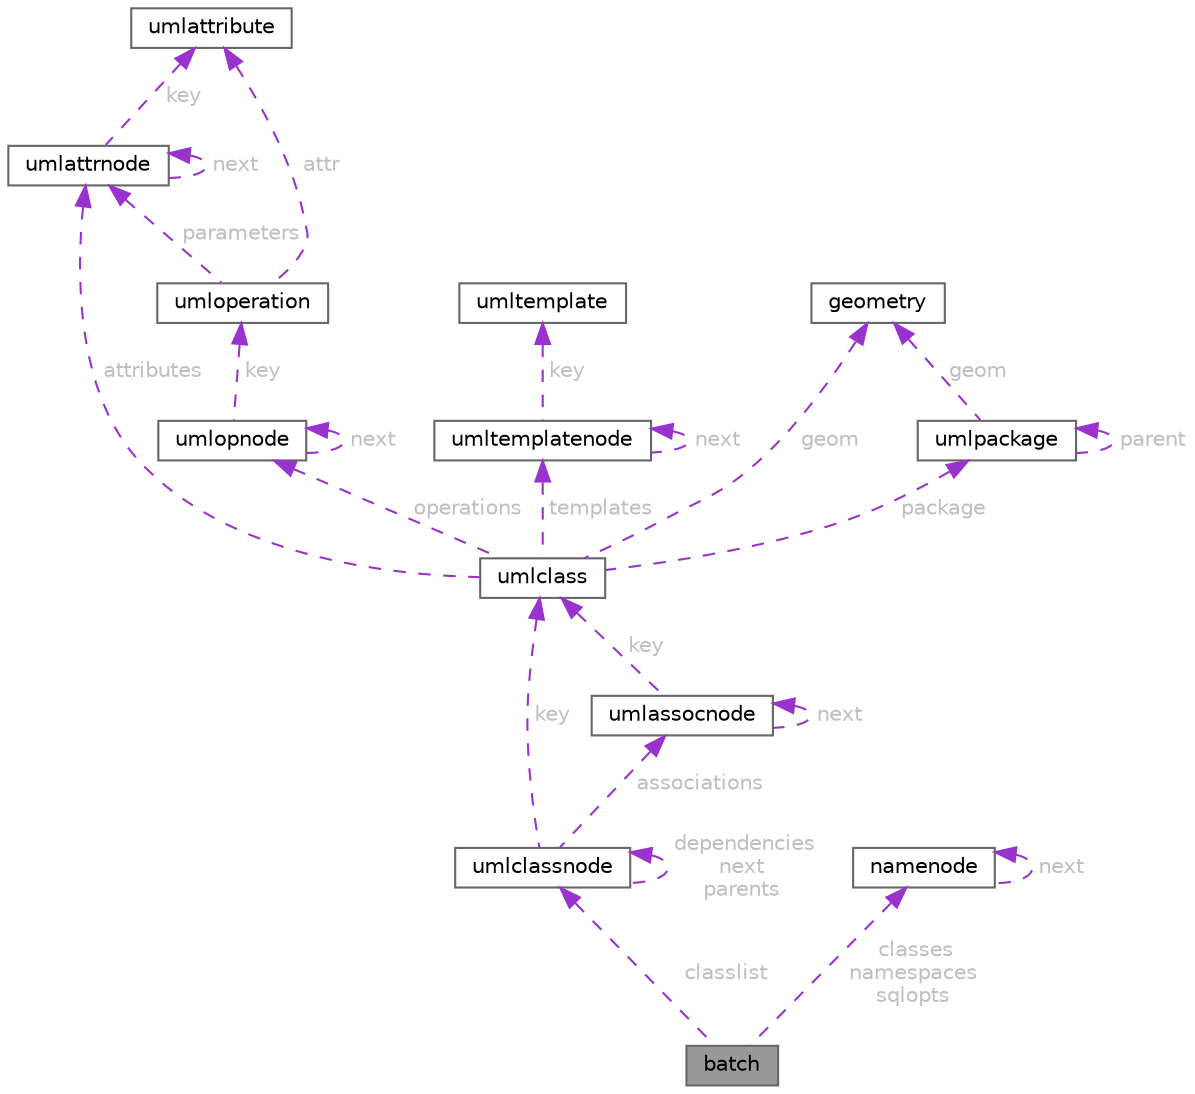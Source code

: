 digraph "batch"
{
 // LATEX_PDF_SIZE
  bgcolor="transparent";
  edge [fontname=Helvetica,fontsize=10,labelfontname=Helvetica,labelfontsize=10];
  node [fontname=Helvetica,fontsize=10,shape=box,height=0.2,width=0.4];
  Node1 [label="batch",height=0.2,width=0.4,color="gray40", fillcolor="grey60", style="filled", fontcolor="black",tooltip=" "];
  Node2 -> Node1 [dir="back",color="darkorchid3",style="dashed",label=" classlist",fontcolor="grey" ];
  Node2 [label="umlclassnode",height=0.2,width=0.4,color="gray40", fillcolor="white", style="filled",URL="$structumlclassnode.html",tooltip=" "];
  Node3 -> Node2 [dir="back",color="darkorchid3",style="dashed",label=" key",fontcolor="grey" ];
  Node3 [label="umlclass",height=0.2,width=0.4,color="gray40", fillcolor="white", style="filled",URL="$structumlclass.html",tooltip=" "];
  Node4 -> Node3 [dir="back",color="darkorchid3",style="dashed",label=" attributes",fontcolor="grey" ];
  Node4 [label="umlattrnode",height=0.2,width=0.4,color="gray40", fillcolor="white", style="filled",URL="$structumlattrnode.html",tooltip=" "];
  Node5 -> Node4 [dir="back",color="darkorchid3",style="dashed",label=" key",fontcolor="grey" ];
  Node5 [label="umlattribute",height=0.2,width=0.4,color="gray40", fillcolor="white", style="filled",URL="$structumlattribute.html",tooltip=" "];
  Node4 -> Node4 [dir="back",color="darkorchid3",style="dashed",label=" next",fontcolor="grey" ];
  Node6 -> Node3 [dir="back",color="darkorchid3",style="dashed",label=" operations",fontcolor="grey" ];
  Node6 [label="umlopnode",height=0.2,width=0.4,color="gray40", fillcolor="white", style="filled",URL="$structumlopnode.html",tooltip=" "];
  Node7 -> Node6 [dir="back",color="darkorchid3",style="dashed",label=" key",fontcolor="grey" ];
  Node7 [label="umloperation",height=0.2,width=0.4,color="gray40", fillcolor="white", style="filled",URL="$structumloperation.html",tooltip=" "];
  Node5 -> Node7 [dir="back",color="darkorchid3",style="dashed",label=" attr",fontcolor="grey" ];
  Node4 -> Node7 [dir="back",color="darkorchid3",style="dashed",label=" parameters",fontcolor="grey" ];
  Node6 -> Node6 [dir="back",color="darkorchid3",style="dashed",label=" next",fontcolor="grey" ];
  Node8 -> Node3 [dir="back",color="darkorchid3",style="dashed",label=" templates",fontcolor="grey" ];
  Node8 [label="umltemplatenode",height=0.2,width=0.4,color="gray40", fillcolor="white", style="filled",URL="$structumltemplatenode.html",tooltip=" "];
  Node9 -> Node8 [dir="back",color="darkorchid3",style="dashed",label=" key",fontcolor="grey" ];
  Node9 [label="umltemplate",height=0.2,width=0.4,color="gray40", fillcolor="white", style="filled",URL="$structumltemplate.html",tooltip=" "];
  Node8 -> Node8 [dir="back",color="darkorchid3",style="dashed",label=" next",fontcolor="grey" ];
  Node10 -> Node3 [dir="back",color="darkorchid3",style="dashed",label=" package",fontcolor="grey" ];
  Node10 [label="umlpackage",height=0.2,width=0.4,color="gray40", fillcolor="white", style="filled",URL="$structumlpackage.html",tooltip=" "];
  Node11 -> Node10 [dir="back",color="darkorchid3",style="dashed",label=" geom",fontcolor="grey" ];
  Node11 [label="geometry",height=0.2,width=0.4,color="gray40", fillcolor="white", style="filled",URL="$structgeometry.html",tooltip=" "];
  Node10 -> Node10 [dir="back",color="darkorchid3",style="dashed",label=" parent",fontcolor="grey" ];
  Node11 -> Node3 [dir="back",color="darkorchid3",style="dashed",label=" geom",fontcolor="grey" ];
  Node2 -> Node2 [dir="back",color="darkorchid3",style="dashed",label=" dependencies\nnext\nparents",fontcolor="grey" ];
  Node12 -> Node2 [dir="back",color="darkorchid3",style="dashed",label=" associations",fontcolor="grey" ];
  Node12 [label="umlassocnode",height=0.2,width=0.4,color="gray40", fillcolor="white", style="filled",URL="$structumlassocnode.html",tooltip=" "];
  Node3 -> Node12 [dir="back",color="darkorchid3",style="dashed",label=" key",fontcolor="grey" ];
  Node12 -> Node12 [dir="back",color="darkorchid3",style="dashed",label=" next",fontcolor="grey" ];
  Node13 -> Node1 [dir="back",color="darkorchid3",style="dashed",label=" classes\nnamespaces\nsqlopts",fontcolor="grey" ];
  Node13 [label="namenode",height=0.2,width=0.4,color="gray40", fillcolor="white", style="filled",URL="$structnamenode.html",tooltip=" "];
  Node13 -> Node13 [dir="back",color="darkorchid3",style="dashed",label=" next",fontcolor="grey" ];
}
